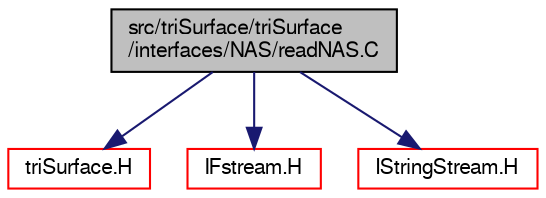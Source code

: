 digraph "src/triSurface/triSurface/interfaces/NAS/readNAS.C"
{
  bgcolor="transparent";
  edge [fontname="FreeSans",fontsize="10",labelfontname="FreeSans",labelfontsize="10"];
  node [fontname="FreeSans",fontsize="10",shape=record];
  Node0 [label="src/triSurface/triSurface\l/interfaces/NAS/readNAS.C",height=0.2,width=0.4,color="black", fillcolor="grey75", style="filled", fontcolor="black"];
  Node0 -> Node1 [color="midnightblue",fontsize="10",style="solid",fontname="FreeSans"];
  Node1 [label="triSurface.H",height=0.2,width=0.4,color="red",URL="$a17024.html"];
  Node0 -> Node166 [color="midnightblue",fontsize="10",style="solid",fontname="FreeSans"];
  Node166 [label="IFstream.H",height=0.2,width=0.4,color="red",URL="$a09059.html"];
  Node0 -> Node168 [color="midnightblue",fontsize="10",style="solid",fontname="FreeSans"];
  Node168 [label="IStringStream.H",height=0.2,width=0.4,color="red",URL="$a09209.html"];
}
